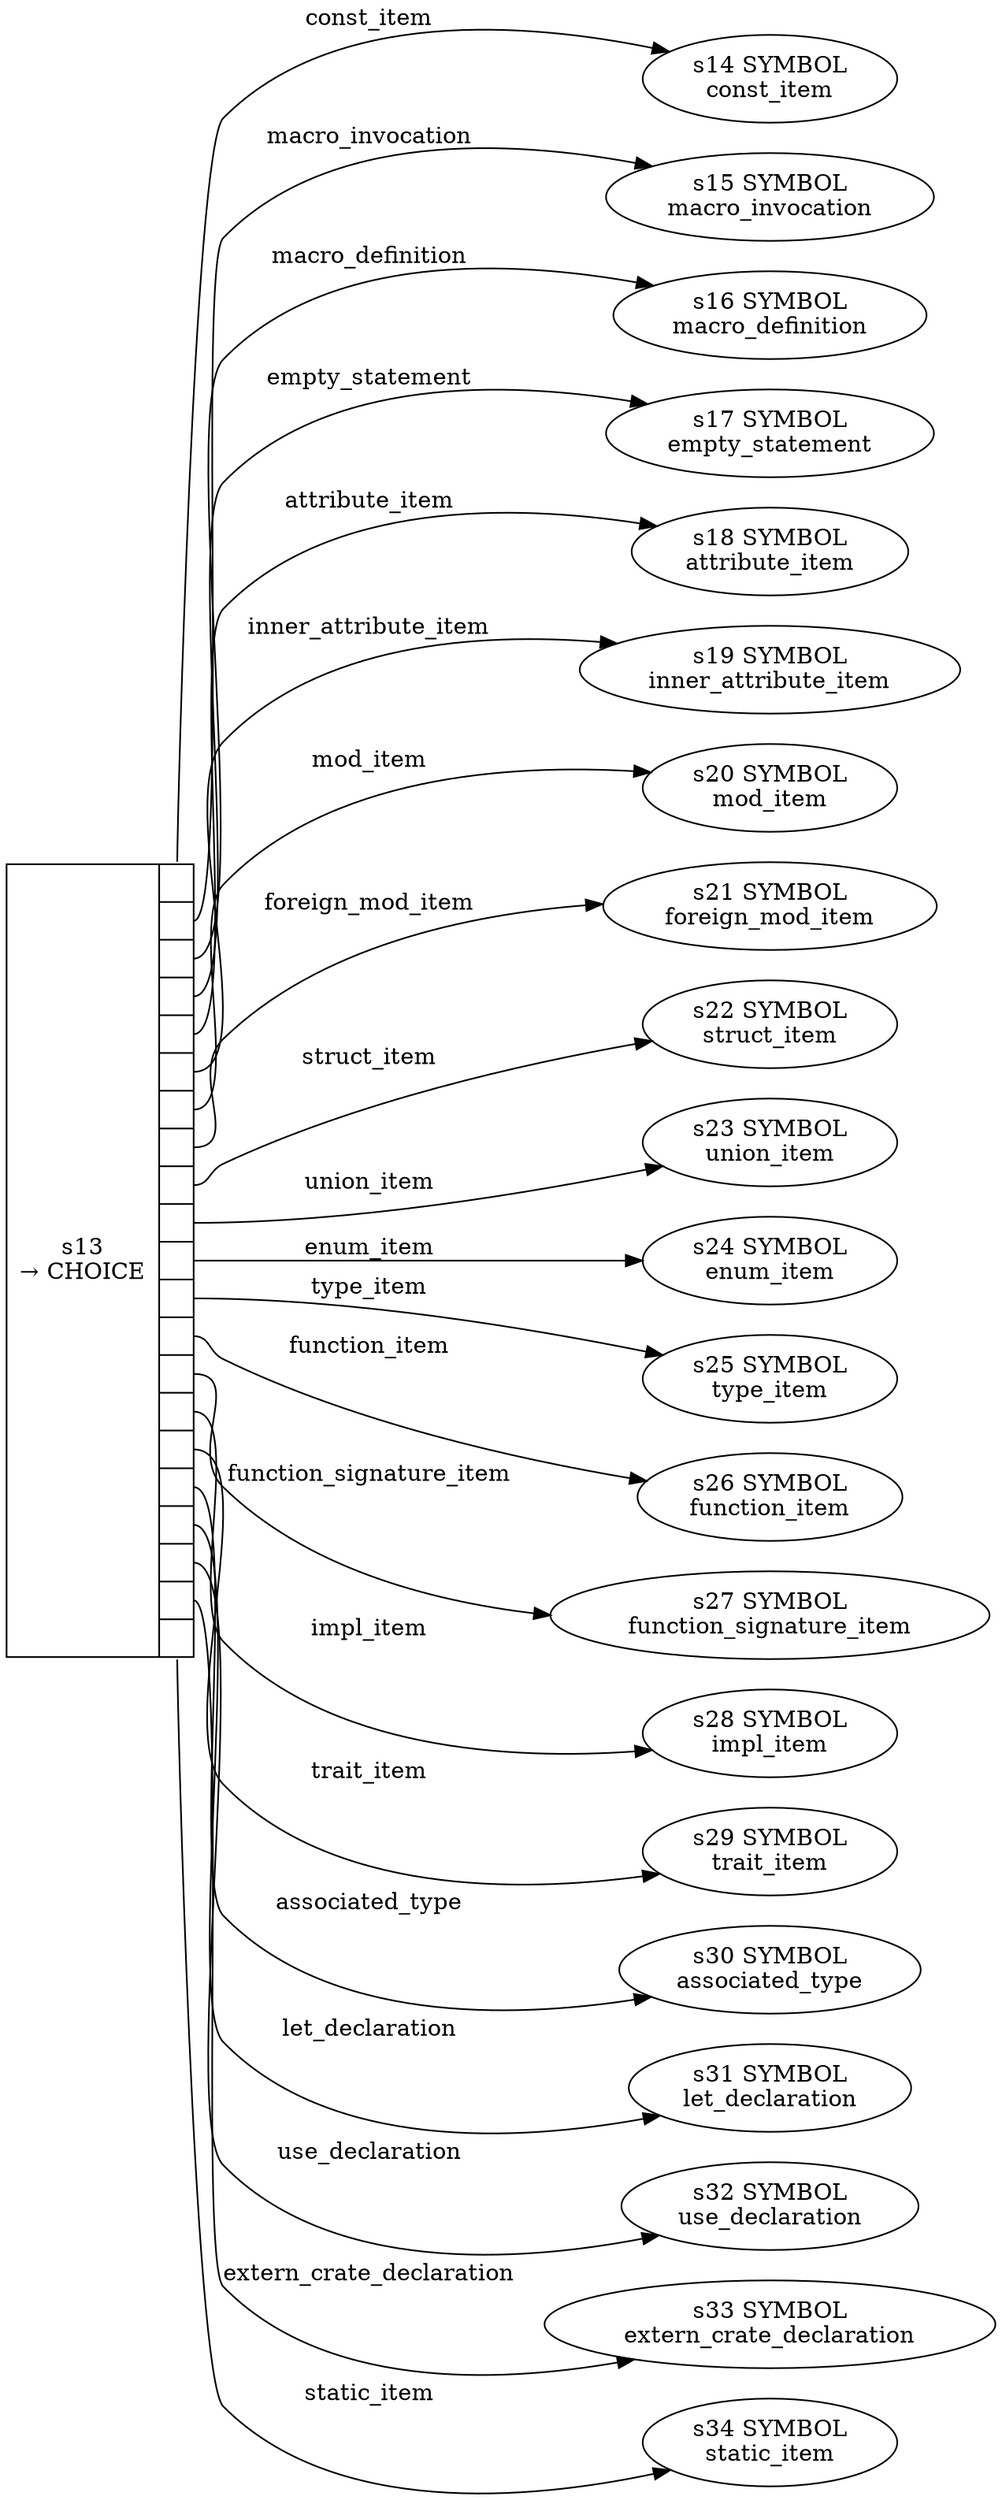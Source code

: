 
  digraph _declaration_statement {
  
    rankdir=LR;
  
    s13 [label="{s13\n&rarr; CHOICE|{<p0>|<p1>|<p2>|<p3>|<p4>|<p5>|<p6>|<p7>|<p8>|<p9>|<p10>|<p11>|<p12>|<p13>|<p14>|<p15>|<p16>|<p17>|<p18>|<p19>|<p20>}}", shape=record, fixedsize=false, peripheries=1];
  s14 [label="s14 SYMBOL\nconst_item" href="rust-grammar.json.const_item.dot.svg"];
  s13:p0 -> s14 [label="const_item"];
  s15 [label="s15 SYMBOL\nmacro_invocation" href="rust-grammar.json.macro_invocation.dot.svg"];
  s13:p1 -> s15 [label="macro_invocation"];
  s16 [label="s16 SYMBOL\nmacro_definition" href="rust-grammar.json.macro_definition.dot.svg"];
  s13:p2 -> s16 [label="macro_definition"];
  s17 [label="s17 SYMBOL\nempty_statement" href="rust-grammar.json.empty_statement.dot.svg"];
  s13:p3 -> s17 [label="empty_statement"];
  s18 [label="s18 SYMBOL\nattribute_item" href="rust-grammar.json.attribute_item.dot.svg"];
  s13:p4 -> s18 [label="attribute_item"];
  s19 [label="s19 SYMBOL\ninner_attribute_item" href="rust-grammar.json.inner_attribute_item.dot.svg"];
  s13:p5 -> s19 [label="inner_attribute_item"];
  s20 [label="s20 SYMBOL\nmod_item" href="rust-grammar.json.mod_item.dot.svg"];
  s13:p6 -> s20 [label="mod_item"];
  s21 [label="s21 SYMBOL\nforeign_mod_item" href="rust-grammar.json.foreign_mod_item.dot.svg"];
  s13:p7 -> s21 [label="foreign_mod_item"];
  s22 [label="s22 SYMBOL\nstruct_item" href="rust-grammar.json.struct_item.dot.svg"];
  s13:p8 -> s22 [label="struct_item"];
  s23 [label="s23 SYMBOL\nunion_item" href="rust-grammar.json.union_item.dot.svg"];
  s13:p9 -> s23 [label="union_item"];
  s24 [label="s24 SYMBOL\nenum_item" href="rust-grammar.json.enum_item.dot.svg"];
  s13:p10 -> s24 [label="enum_item"];
  s25 [label="s25 SYMBOL\ntype_item" href="rust-grammar.json.type_item.dot.svg"];
  s13:p11 -> s25 [label="type_item"];
  s26 [label="s26 SYMBOL\nfunction_item" href="rust-grammar.json.function_item.dot.svg"];
  s13:p12 -> s26 [label="function_item"];
  s27 [label="s27 SYMBOL\nfunction_signature_item" href="rust-grammar.json.function_signature_item.dot.svg"];
  s13:p13 -> s27 [label="function_signature_item"];
  s28 [label="s28 SYMBOL\nimpl_item" href="rust-grammar.json.impl_item.dot.svg"];
  s13:p14 -> s28 [label="impl_item"];
  s29 [label="s29 SYMBOL\ntrait_item" href="rust-grammar.json.trait_item.dot.svg"];
  s13:p15 -> s29 [label="trait_item"];
  s30 [label="s30 SYMBOL\nassociated_type" href="rust-grammar.json.associated_type.dot.svg"];
  s13:p16 -> s30 [label="associated_type"];
  s31 [label="s31 SYMBOL\nlet_declaration" href="rust-grammar.json.let_declaration.dot.svg"];
  s13:p17 -> s31 [label="let_declaration"];
  s32 [label="s32 SYMBOL\nuse_declaration" href="rust-grammar.json.use_declaration.dot.svg"];
  s13:p18 -> s32 [label="use_declaration"];
  s33 [label="s33 SYMBOL\nextern_crate_declaration" href="rust-grammar.json.extern_crate_declaration.dot.svg"];
  s13:p19 -> s33 [label="extern_crate_declaration"];
  s34 [label="s34 SYMBOL\nstatic_item" href="rust-grammar.json.static_item.dot.svg"];
  s13:p20 -> s34 [label="static_item"];
  
  }
  